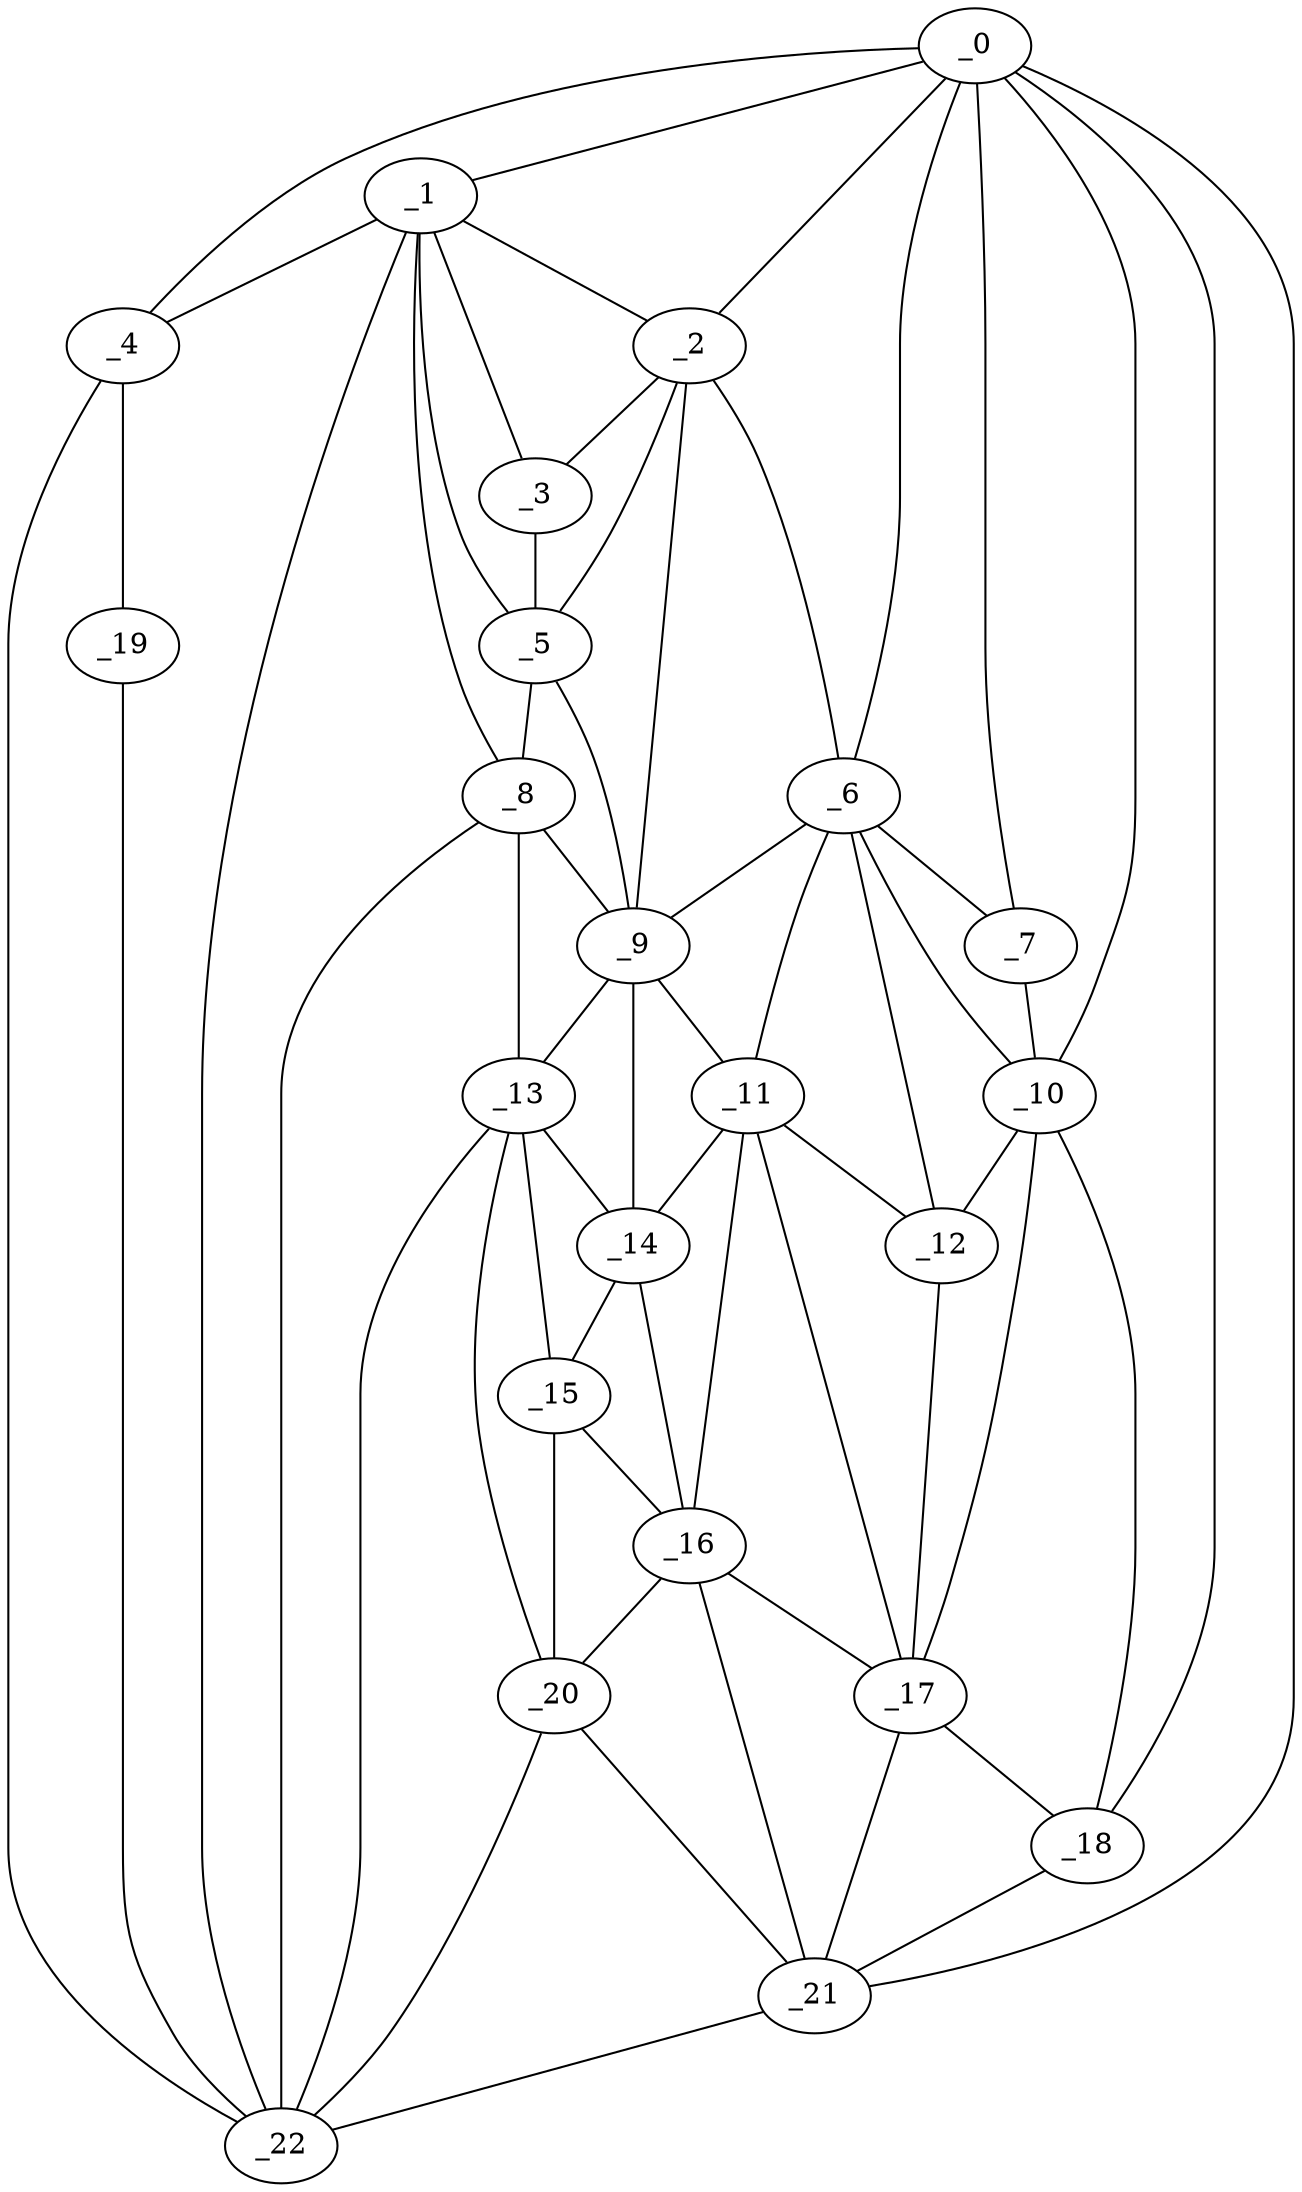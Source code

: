 graph "obj88__195.gxl" {
	_0	 [x=40,
		y=115];
	_1	 [x=45,
		y=67];
	_0 -- _1	 [valence=1];
	_2	 [x=45,
		y=83];
	_0 -- _2	 [valence=2];
	_4	 [x=48,
		y=6];
	_0 -- _4	 [valence=1];
	_6	 [x=57,
		y=100];
	_0 -- _6	 [valence=2];
	_7	 [x=57,
		y=106];
	_0 -- _7	 [valence=1];
	_10	 [x=67,
		y=106];
	_0 -- _10	 [valence=2];
	_18	 [x=80,
		y=110];
	_0 -- _18	 [valence=1];
	_21	 [x=87,
		y=114];
	_0 -- _21	 [valence=1];
	_1 -- _2	 [valence=2];
	_3	 [x=46,
		y=76];
	_1 -- _3	 [valence=2];
	_1 -- _4	 [valence=2];
	_5	 [x=50,
		y=74];
	_1 -- _5	 [valence=1];
	_8	 [x=59,
		y=73];
	_1 -- _8	 [valence=2];
	_22	 [x=88,
		y=51];
	_1 -- _22	 [valence=1];
	_2 -- _3	 [valence=2];
	_2 -- _5	 [valence=1];
	_2 -- _6	 [valence=2];
	_9	 [x=62,
		y=80];
	_2 -- _9	 [valence=1];
	_3 -- _5	 [valence=1];
	_19	 [x=85,
		y=6];
	_4 -- _19	 [valence=1];
	_4 -- _22	 [valence=2];
	_5 -- _8	 [valence=2];
	_5 -- _9	 [valence=2];
	_6 -- _7	 [valence=2];
	_6 -- _9	 [valence=2];
	_6 -- _10	 [valence=2];
	_11	 [x=68,
		y=83];
	_6 -- _11	 [valence=1];
	_12	 [x=68,
		y=101];
	_6 -- _12	 [valence=2];
	_7 -- _10	 [valence=2];
	_8 -- _9	 [valence=1];
	_13	 [x=71,
		y=73];
	_8 -- _13	 [valence=2];
	_8 -- _22	 [valence=2];
	_9 -- _11	 [valence=1];
	_9 -- _13	 [valence=2];
	_14	 [x=71,
		y=77];
	_9 -- _14	 [valence=2];
	_10 -- _12	 [valence=2];
	_17	 [x=80,
		y=101];
	_10 -- _17	 [valence=2];
	_10 -- _18	 [valence=2];
	_11 -- _12	 [valence=1];
	_11 -- _14	 [valence=2];
	_16	 [x=80,
		y=80];
	_11 -- _16	 [valence=1];
	_11 -- _17	 [valence=2];
	_12 -- _17	 [valence=1];
	_13 -- _14	 [valence=1];
	_15	 [x=79,
		y=72];
	_13 -- _15	 [valence=1];
	_20	 [x=85,
		y=63];
	_13 -- _20	 [valence=2];
	_13 -- _22	 [valence=2];
	_14 -- _15	 [valence=2];
	_14 -- _16	 [valence=2];
	_15 -- _16	 [valence=1];
	_15 -- _20	 [valence=2];
	_16 -- _17	 [valence=2];
	_16 -- _20	 [valence=2];
	_16 -- _21	 [valence=2];
	_17 -- _18	 [valence=2];
	_17 -- _21	 [valence=1];
	_18 -- _21	 [valence=1];
	_19 -- _22	 [valence=1];
	_20 -- _21	 [valence=1];
	_20 -- _22	 [valence=2];
	_21 -- _22	 [valence=1];
}
